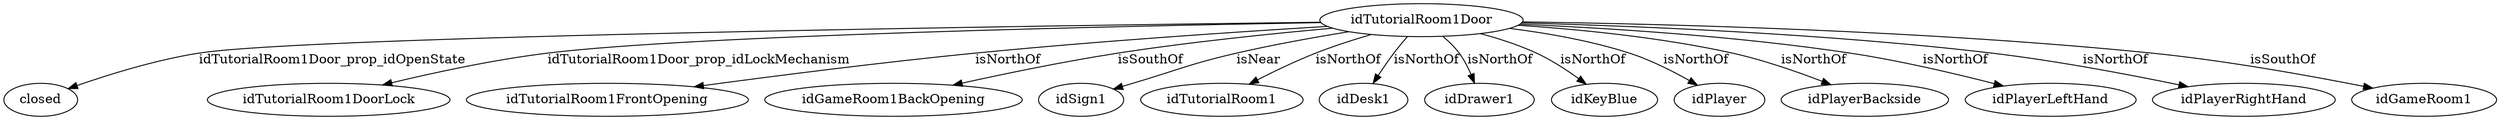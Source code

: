 strict digraph  {
idTutorialRoom1Door [node_type=entity_node];
closed [node_type=property_node];
idTutorialRoom1DoorLock [node_type=property_node];
idTutorialRoom1FrontOpening [node_type=entity_node];
idGameRoom1BackOpening [node_type=entity_node];
idSign1 [node_type=entity_node];
idTutorialRoom1 [node_type=entity_node];
idDesk1 [node_type=entity_node];
idDrawer1 [node_type=entity_node];
idKeyBlue [node_type=entity_node];
idPlayer [node_type=entity_node];
idPlayerBackside [node_type=entity_node];
idPlayerLeftHand [node_type=entity_node];
idPlayerRightHand [node_type=entity_node];
idGameRoom1 [node_type=entity_node];
idTutorialRoom1Door -> closed  [edge_type=property, label=idTutorialRoom1Door_prop_idOpenState];
idTutorialRoom1Door -> idTutorialRoom1DoorLock  [edge_type=property, label=idTutorialRoom1Door_prop_idLockMechanism];
idTutorialRoom1Door -> idTutorialRoom1FrontOpening  [edge_type=relationship, label=isNorthOf];
idTutorialRoom1Door -> idGameRoom1BackOpening  [edge_type=relationship, label=isSouthOf];
idTutorialRoom1Door -> idSign1  [edge_type=relationship, label=isNear];
idTutorialRoom1Door -> idTutorialRoom1  [edge_type=relationship, label=isNorthOf];
idTutorialRoom1Door -> idDesk1  [edge_type=relationship, label=isNorthOf];
idTutorialRoom1Door -> idDrawer1  [edge_type=relationship, label=isNorthOf];
idTutorialRoom1Door -> idKeyBlue  [edge_type=relationship, label=isNorthOf];
idTutorialRoom1Door -> idPlayer  [edge_type=relationship, label=isNorthOf];
idTutorialRoom1Door -> idPlayerBackside  [edge_type=relationship, label=isNorthOf];
idTutorialRoom1Door -> idPlayerLeftHand  [edge_type=relationship, label=isNorthOf];
idTutorialRoom1Door -> idPlayerRightHand  [edge_type=relationship, label=isNorthOf];
idTutorialRoom1Door -> idGameRoom1  [edge_type=relationship, label=isSouthOf];
}
